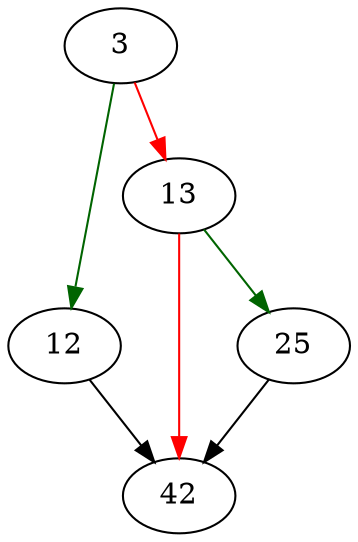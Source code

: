 strict digraph "ptrmapPutOvflPtr" {
	// Node definitions.
	3 [entry=true];
	12;
	13;
	42;
	25;

	// Edge definitions.
	3 -> 12 [
		color=darkgreen
		cond=true
	];
	3 -> 13 [
		color=red
		cond=false
	];
	12 -> 42;
	13 -> 42 [
		color=red
		cond=false
	];
	13 -> 25 [
		color=darkgreen
		cond=true
	];
	25 -> 42;
}